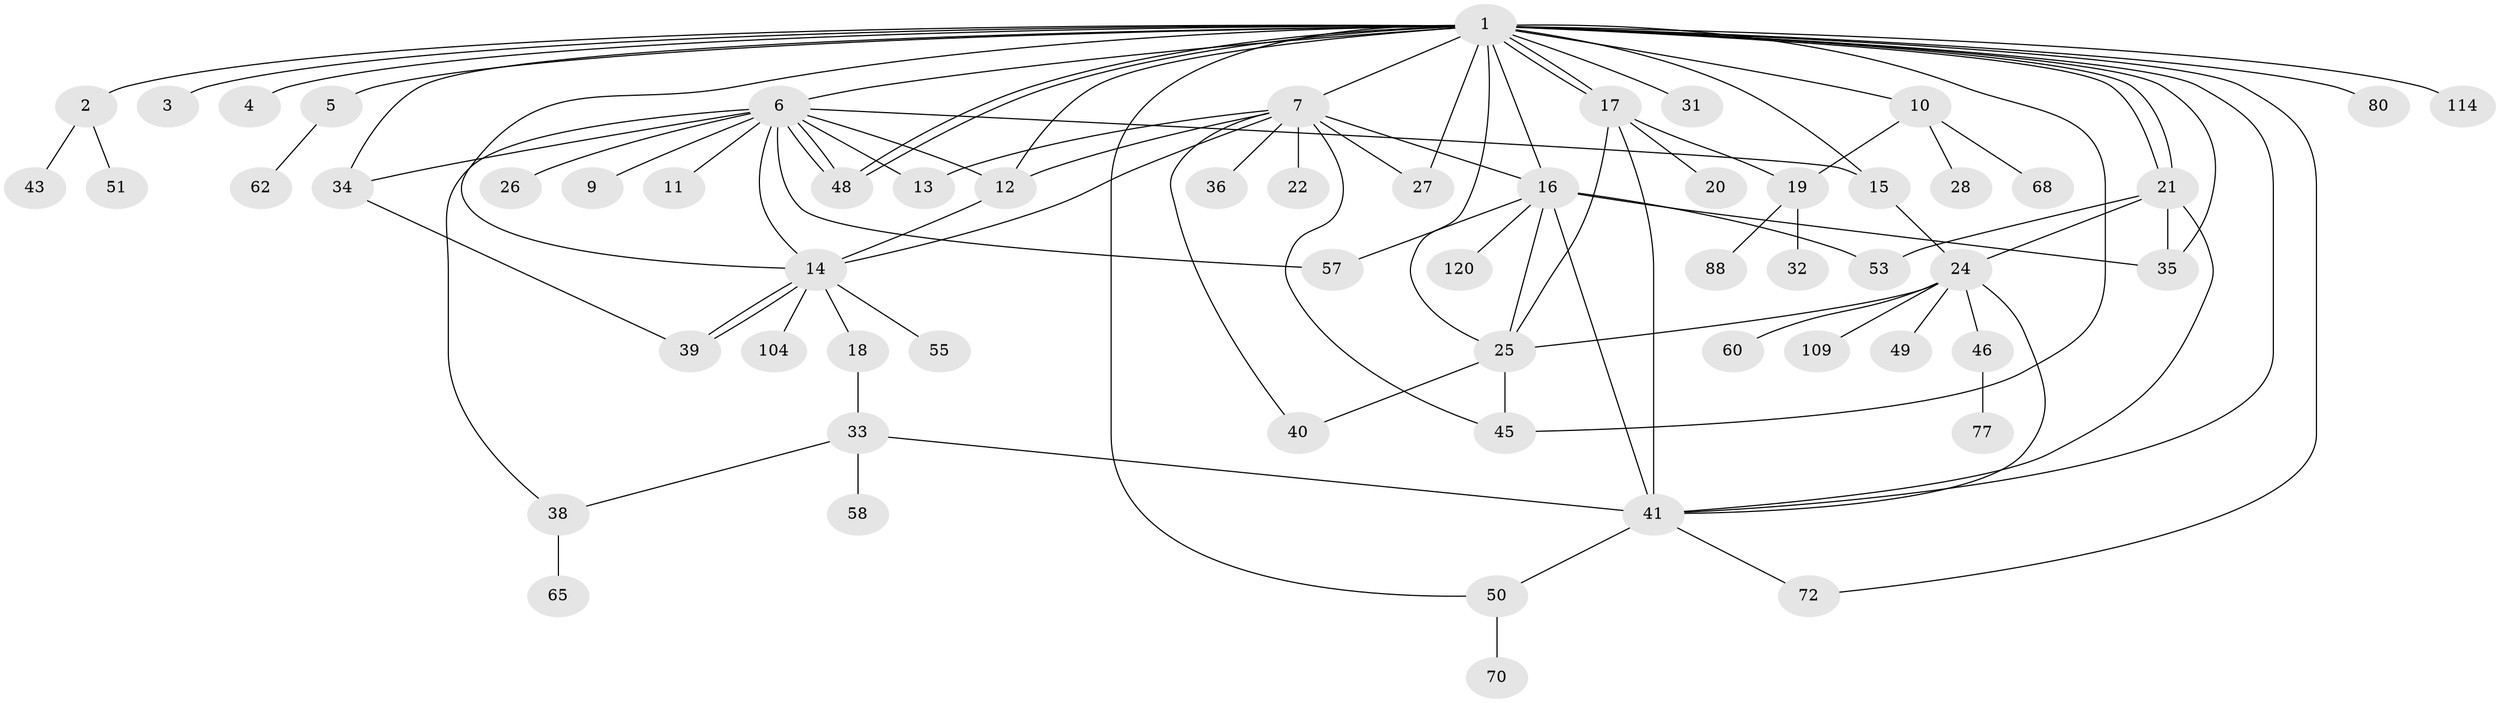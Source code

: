 // original degree distribution, {31: 0.008264462809917356, 3: 0.09090909090909091, 1: 0.47107438016528924, 2: 0.24793388429752067, 15: 0.008264462809917356, 6: 0.008264462809917356, 10: 0.024793388429752067, 5: 0.0743801652892562, 7: 0.024793388429752067, 8: 0.01652892561983471, 4: 0.024793388429752067}
// Generated by graph-tools (version 1.1) at 2025/14/03/09/25 04:14:33]
// undirected, 60 vertices, 96 edges
graph export_dot {
graph [start="1"]
  node [color=gray90,style=filled];
  1;
  2;
  3;
  4;
  5;
  6 [super="+64+89+110+75+61"];
  7 [super="+44+8"];
  9;
  10 [super="+73"];
  11;
  12 [super="+85+94+63"];
  13;
  14;
  15 [super="+74"];
  16 [super="+59"];
  17 [super="+23+71"];
  18;
  19 [super="+69"];
  20 [super="+87+90"];
  21 [super="+52+93+82"];
  22;
  24;
  25 [super="+78+108"];
  26;
  27 [super="+29+118"];
  28;
  31;
  32;
  33 [super="+112"];
  34;
  35 [super="+42"];
  36;
  38 [super="+54"];
  39;
  40;
  41 [super="+56+81+103+47"];
  43 [super="+92"];
  45 [super="+76"];
  46;
  48;
  49;
  50;
  51;
  53;
  55;
  57;
  58;
  60;
  62;
  65;
  68;
  70;
  72 [super="+117"];
  77;
  80;
  88;
  104 [super="+113"];
  109;
  114;
  120;
  1 -- 2;
  1 -- 3;
  1 -- 4;
  1 -- 5;
  1 -- 6;
  1 -- 7 [weight=2];
  1 -- 10;
  1 -- 12 [weight=2];
  1 -- 14;
  1 -- 15;
  1 -- 16;
  1 -- 17 [weight=2];
  1 -- 17;
  1 -- 21;
  1 -- 21;
  1 -- 27;
  1 -- 31;
  1 -- 34;
  1 -- 45;
  1 -- 48;
  1 -- 48;
  1 -- 50;
  1 -- 72;
  1 -- 80;
  1 -- 114;
  1 -- 25;
  1 -- 35;
  1 -- 41;
  2 -- 43;
  2 -- 51;
  5 -- 62;
  6 -- 9;
  6 -- 11;
  6 -- 13;
  6 -- 26;
  6 -- 38;
  6 -- 48;
  6 -- 48;
  6 -- 57;
  6 -- 34;
  6 -- 12;
  6 -- 14;
  6 -- 15;
  7 -- 36;
  7 -- 40;
  7 -- 12;
  7 -- 13;
  7 -- 16;
  7 -- 22;
  7 -- 27;
  7 -- 45;
  7 -- 14;
  10 -- 19;
  10 -- 28;
  10 -- 68;
  12 -- 14 [weight=2];
  14 -- 18;
  14 -- 39;
  14 -- 39;
  14 -- 55;
  14 -- 104;
  15 -- 24;
  16 -- 35;
  16 -- 53;
  16 -- 57;
  16 -- 120;
  16 -- 25;
  16 -- 41 [weight=2];
  17 -- 19;
  17 -- 20;
  17 -- 41;
  17 -- 25 [weight=2];
  18 -- 33;
  19 -- 32;
  19 -- 88;
  21 -- 24;
  21 -- 41;
  21 -- 53;
  21 -- 35;
  24 -- 41;
  24 -- 46;
  24 -- 49;
  24 -- 60;
  24 -- 109;
  24 -- 25;
  25 -- 40;
  25 -- 45;
  33 -- 58;
  33 -- 41;
  33 -- 38;
  34 -- 39;
  38 -- 65;
  41 -- 50;
  41 -- 72;
  46 -- 77;
  50 -- 70;
}
